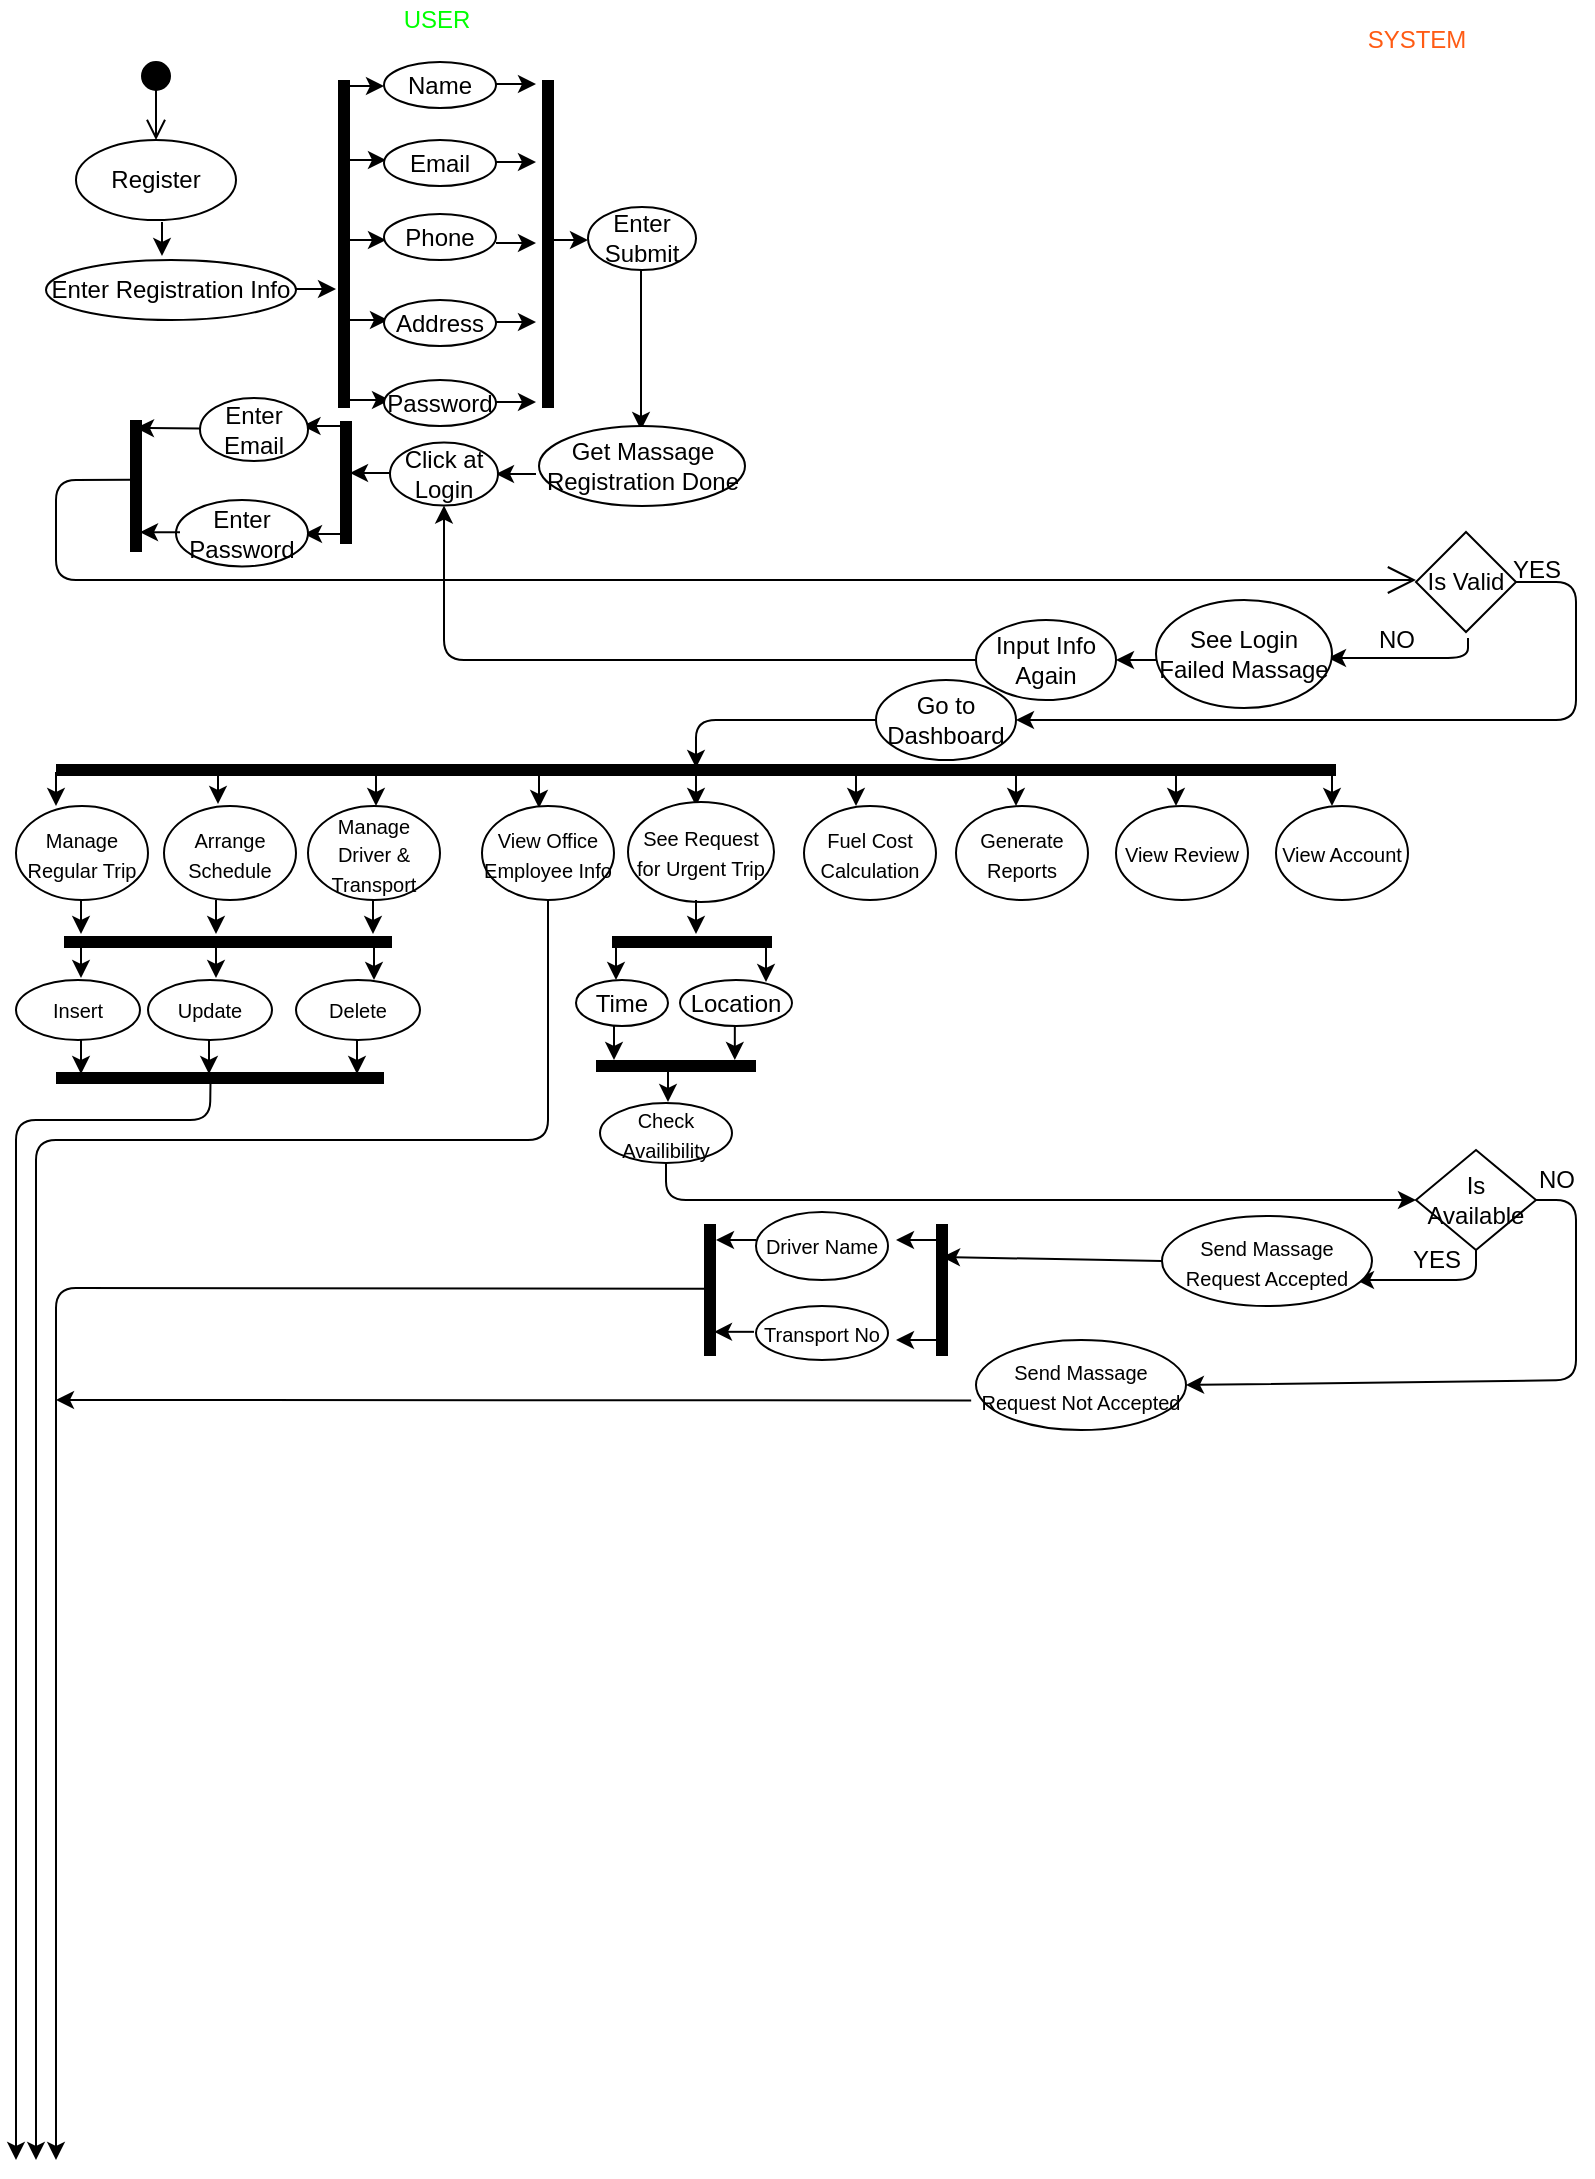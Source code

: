 <mxfile version="14.9.6" type="github">
  <diagram id="HthFx6uO3zYo_ckJuj4v" name="Page-1">
    <mxGraphModel dx="1221" dy="681" grid="1" gridSize="10" guides="1" tooltips="1" connect="1" arrows="1" fold="1" page="1" pageScale="1" pageWidth="827" pageHeight="1169" math="0" shadow="0">
      <root>
        <mxCell id="0" />
        <mxCell id="1" parent="0" />
        <mxCell id="RfUzpFnTfJlXqgFR28xh-3" value="" style="html=1;verticalAlign=bottom;startArrow=circle;startFill=1;endArrow=open;startSize=6;endSize=8;" edge="1" parent="1">
          <mxGeometry width="80" relative="1" as="geometry">
            <mxPoint x="90" y="30" as="sourcePoint" />
            <mxPoint x="90" y="70" as="targetPoint" />
          </mxGeometry>
        </mxCell>
        <mxCell id="RfUzpFnTfJlXqgFR28xh-4" value="Register" style="ellipse;whiteSpace=wrap;html=1;" vertex="1" parent="1">
          <mxGeometry x="50" y="70" width="80" height="40" as="geometry" />
        </mxCell>
        <mxCell id="RfUzpFnTfJlXqgFR28xh-6" value="" style="endArrow=classic;html=1;" edge="1" parent="1">
          <mxGeometry width="50" height="50" relative="1" as="geometry">
            <mxPoint x="93" y="111" as="sourcePoint" />
            <mxPoint x="93" y="128" as="targetPoint" />
          </mxGeometry>
        </mxCell>
        <mxCell id="RfUzpFnTfJlXqgFR28xh-7" value="Enter Registration Info" style="ellipse;whiteSpace=wrap;html=1;" vertex="1" parent="1">
          <mxGeometry x="35" y="130" width="125" height="30" as="geometry" />
        </mxCell>
        <mxCell id="RfUzpFnTfJlXqgFR28xh-8" value="" style="shape=line;html=1;strokeWidth=6;rotation=-90;" vertex="1" parent="1">
          <mxGeometry x="102" y="117" width="164" height="10" as="geometry" />
        </mxCell>
        <mxCell id="RfUzpFnTfJlXqgFR28xh-10" value="" style="endArrow=classic;html=1;" edge="1" parent="1">
          <mxGeometry width="50" height="50" relative="1" as="geometry">
            <mxPoint x="160" y="144.5" as="sourcePoint" />
            <mxPoint x="180" y="144.5" as="targetPoint" />
          </mxGeometry>
        </mxCell>
        <mxCell id="RfUzpFnTfJlXqgFR28xh-11" value="" style="endArrow=classic;html=1;" edge="1" parent="1">
          <mxGeometry width="50" height="50" relative="1" as="geometry">
            <mxPoint x="184" y="43" as="sourcePoint" />
            <mxPoint x="204" y="43" as="targetPoint" />
          </mxGeometry>
        </mxCell>
        <mxCell id="RfUzpFnTfJlXqgFR28xh-12" value="" style="endArrow=classic;html=1;" edge="1" parent="1">
          <mxGeometry width="50" height="50" relative="1" as="geometry">
            <mxPoint x="185" y="80" as="sourcePoint" />
            <mxPoint x="205" y="80" as="targetPoint" />
          </mxGeometry>
        </mxCell>
        <mxCell id="RfUzpFnTfJlXqgFR28xh-13" value="" style="endArrow=classic;html=1;" edge="1" parent="1">
          <mxGeometry width="50" height="50" relative="1" as="geometry">
            <mxPoint x="185" y="120" as="sourcePoint" />
            <mxPoint x="205" y="120" as="targetPoint" />
          </mxGeometry>
        </mxCell>
        <mxCell id="RfUzpFnTfJlXqgFR28xh-14" value="" style="endArrow=classic;html=1;" edge="1" parent="1">
          <mxGeometry width="50" height="50" relative="1" as="geometry">
            <mxPoint x="186" y="160" as="sourcePoint" />
            <mxPoint x="206" y="160" as="targetPoint" />
          </mxGeometry>
        </mxCell>
        <mxCell id="RfUzpFnTfJlXqgFR28xh-15" value="" style="endArrow=classic;html=1;" edge="1" parent="1">
          <mxGeometry width="50" height="50" relative="1" as="geometry">
            <mxPoint x="187" y="200" as="sourcePoint" />
            <mxPoint x="207" y="200" as="targetPoint" />
          </mxGeometry>
        </mxCell>
        <mxCell id="RfUzpFnTfJlXqgFR28xh-16" value="Name" style="ellipse;whiteSpace=wrap;html=1;" vertex="1" parent="1">
          <mxGeometry x="204" y="31" width="56" height="23" as="geometry" />
        </mxCell>
        <mxCell id="RfUzpFnTfJlXqgFR28xh-18" value="Email" style="ellipse;whiteSpace=wrap;html=1;" vertex="1" parent="1">
          <mxGeometry x="204" y="70" width="56" height="23" as="geometry" />
        </mxCell>
        <mxCell id="RfUzpFnTfJlXqgFR28xh-19" value="Phone" style="ellipse;whiteSpace=wrap;html=1;" vertex="1" parent="1">
          <mxGeometry x="204" y="107" width="56" height="23" as="geometry" />
        </mxCell>
        <mxCell id="RfUzpFnTfJlXqgFR28xh-20" value="Address" style="ellipse;whiteSpace=wrap;html=1;" vertex="1" parent="1">
          <mxGeometry x="204" y="150" width="56" height="23" as="geometry" />
        </mxCell>
        <mxCell id="RfUzpFnTfJlXqgFR28xh-21" value="Password" style="ellipse;whiteSpace=wrap;html=1;" vertex="1" parent="1">
          <mxGeometry x="204" y="190" width="56" height="23" as="geometry" />
        </mxCell>
        <mxCell id="RfUzpFnTfJlXqgFR28xh-22" value="" style="endArrow=classic;html=1;" edge="1" parent="1">
          <mxGeometry width="50" height="50" relative="1" as="geometry">
            <mxPoint x="260" y="42" as="sourcePoint" />
            <mxPoint x="280" y="42" as="targetPoint" />
          </mxGeometry>
        </mxCell>
        <mxCell id="RfUzpFnTfJlXqgFR28xh-23" value="" style="endArrow=classic;html=1;" edge="1" parent="1">
          <mxGeometry width="50" height="50" relative="1" as="geometry">
            <mxPoint x="260" y="81" as="sourcePoint" />
            <mxPoint x="280" y="81" as="targetPoint" />
          </mxGeometry>
        </mxCell>
        <mxCell id="RfUzpFnTfJlXqgFR28xh-24" value="" style="endArrow=classic;html=1;" edge="1" parent="1">
          <mxGeometry width="50" height="50" relative="1" as="geometry">
            <mxPoint x="260" y="121.5" as="sourcePoint" />
            <mxPoint x="280" y="121.5" as="targetPoint" />
          </mxGeometry>
        </mxCell>
        <mxCell id="RfUzpFnTfJlXqgFR28xh-25" value="" style="endArrow=classic;html=1;" edge="1" parent="1">
          <mxGeometry width="50" height="50" relative="1" as="geometry">
            <mxPoint x="260" y="161" as="sourcePoint" />
            <mxPoint x="280" y="161" as="targetPoint" />
          </mxGeometry>
        </mxCell>
        <mxCell id="RfUzpFnTfJlXqgFR28xh-26" value="" style="endArrow=classic;html=1;" edge="1" parent="1">
          <mxGeometry width="50" height="50" relative="1" as="geometry">
            <mxPoint x="260" y="201" as="sourcePoint" />
            <mxPoint x="280" y="201" as="targetPoint" />
          </mxGeometry>
        </mxCell>
        <mxCell id="RfUzpFnTfJlXqgFR28xh-27" value="" style="shape=line;html=1;strokeWidth=6;rotation=-90;" vertex="1" parent="1">
          <mxGeometry x="204" y="117" width="164" height="10" as="geometry" />
        </mxCell>
        <mxCell id="RfUzpFnTfJlXqgFR28xh-28" value="" style="endArrow=classic;html=1;" edge="1" parent="1">
          <mxGeometry width="50" height="50" relative="1" as="geometry">
            <mxPoint x="286" y="120" as="sourcePoint" />
            <mxPoint x="306" y="120" as="targetPoint" />
          </mxGeometry>
        </mxCell>
        <mxCell id="RfUzpFnTfJlXqgFR28xh-29" value="Enter Submit" style="ellipse;whiteSpace=wrap;html=1;" vertex="1" parent="1">
          <mxGeometry x="306" y="103.5" width="54" height="31.5" as="geometry" />
        </mxCell>
        <mxCell id="RfUzpFnTfJlXqgFR28xh-30" value="" style="endArrow=classic;html=1;" edge="1" parent="1">
          <mxGeometry width="50" height="50" relative="1" as="geometry">
            <mxPoint x="332.5" y="135" as="sourcePoint" />
            <mxPoint x="332.5" y="215" as="targetPoint" />
          </mxGeometry>
        </mxCell>
        <mxCell id="RfUzpFnTfJlXqgFR28xh-31" value="Get Massage Registration Done" style="ellipse;whiteSpace=wrap;html=1;" vertex="1" parent="1">
          <mxGeometry x="281.5" y="213" width="103" height="40" as="geometry" />
        </mxCell>
        <mxCell id="RfUzpFnTfJlXqgFR28xh-32" value="" style="endArrow=classic;html=1;" edge="1" parent="1">
          <mxGeometry width="50" height="50" relative="1" as="geometry">
            <mxPoint x="280" y="237" as="sourcePoint" />
            <mxPoint x="260" y="237" as="targetPoint" />
          </mxGeometry>
        </mxCell>
        <mxCell id="RfUzpFnTfJlXqgFR28xh-33" value="Click at Login" style="ellipse;whiteSpace=wrap;html=1;" vertex="1" parent="1">
          <mxGeometry x="207" y="221.25" width="54" height="31.5" as="geometry" />
        </mxCell>
        <mxCell id="RfUzpFnTfJlXqgFR28xh-34" value="" style="endArrow=classic;html=1;" edge="1" parent="1">
          <mxGeometry width="50" height="50" relative="1" as="geometry">
            <mxPoint x="207" y="236.5" as="sourcePoint" />
            <mxPoint x="187" y="236.5" as="targetPoint" />
          </mxGeometry>
        </mxCell>
        <mxCell id="RfUzpFnTfJlXqgFR28xh-35" value="" style="shape=line;html=1;strokeWidth=6;rotation=-90;" vertex="1" parent="1">
          <mxGeometry x="154.25" y="236.25" width="61.5" height="10" as="geometry" />
        </mxCell>
        <mxCell id="RfUzpFnTfJlXqgFR28xh-36" value="" style="endArrow=classic;html=1;" edge="1" parent="1">
          <mxGeometry width="50" height="50" relative="1" as="geometry">
            <mxPoint x="183.25" y="213" as="sourcePoint" />
            <mxPoint x="163.25" y="213" as="targetPoint" />
          </mxGeometry>
        </mxCell>
        <mxCell id="RfUzpFnTfJlXqgFR28xh-37" value="" style="endArrow=classic;html=1;" edge="1" parent="1">
          <mxGeometry width="50" height="50" relative="1" as="geometry">
            <mxPoint x="184" y="267" as="sourcePoint" />
            <mxPoint x="164" y="267" as="targetPoint" />
          </mxGeometry>
        </mxCell>
        <mxCell id="RfUzpFnTfJlXqgFR28xh-38" value="Enter Email" style="ellipse;whiteSpace=wrap;html=1;" vertex="1" parent="1">
          <mxGeometry x="112" y="199" width="54" height="31.5" as="geometry" />
        </mxCell>
        <mxCell id="RfUzpFnTfJlXqgFR28xh-39" value="Enter Password" style="ellipse;whiteSpace=wrap;html=1;" vertex="1" parent="1">
          <mxGeometry x="100" y="250" width="66" height="33.25" as="geometry" />
        </mxCell>
        <mxCell id="RfUzpFnTfJlXqgFR28xh-40" value="" style="shape=line;html=1;strokeWidth=6;rotation=-90;" vertex="1" parent="1">
          <mxGeometry x="47" y="238" width="66" height="10" as="geometry" />
        </mxCell>
        <mxCell id="RfUzpFnTfJlXqgFR28xh-41" value="" style="endArrow=classic;html=1;" edge="1" parent="1">
          <mxGeometry width="50" height="50" relative="1" as="geometry">
            <mxPoint x="112" y="214.25" as="sourcePoint" />
            <mxPoint x="80" y="214" as="targetPoint" />
          </mxGeometry>
        </mxCell>
        <mxCell id="RfUzpFnTfJlXqgFR28xh-42" value="" style="endArrow=classic;html=1;" edge="1" parent="1">
          <mxGeometry width="50" height="50" relative="1" as="geometry">
            <mxPoint x="102" y="266.13" as="sourcePoint" />
            <mxPoint x="82" y="266.13" as="targetPoint" />
          </mxGeometry>
        </mxCell>
        <mxCell id="RfUzpFnTfJlXqgFR28xh-43" value="" style="endArrow=open;endFill=1;endSize=12;html=1;exitX=0.548;exitY=0.3;exitDx=0;exitDy=0;exitPerimeter=0;" edge="1" parent="1" source="RfUzpFnTfJlXqgFR28xh-40">
          <mxGeometry width="160" relative="1" as="geometry">
            <mxPoint x="330" y="170" as="sourcePoint" />
            <mxPoint x="720" y="290" as="targetPoint" />
            <Array as="points">
              <mxPoint x="40" y="240" />
              <mxPoint x="40" y="290" />
            </Array>
          </mxGeometry>
        </mxCell>
        <mxCell id="RfUzpFnTfJlXqgFR28xh-44" value="&lt;font color=&quot;#00ff00&quot;&gt;USER&lt;/font&gt;" style="text;html=1;align=center;verticalAlign=middle;resizable=0;points=[];autosize=1;strokeColor=none;" vertex="1" parent="1">
          <mxGeometry x="205" width="50" height="20" as="geometry" />
        </mxCell>
        <mxCell id="RfUzpFnTfJlXqgFR28xh-45" value="&lt;font color=&quot;#ff5b14&quot;&gt;SYSTEM&lt;/font&gt;" style="text;html=1;align=center;verticalAlign=middle;resizable=0;points=[];autosize=1;strokeColor=none;" vertex="1" parent="1">
          <mxGeometry x="685" y="10" width="70" height="20" as="geometry" />
        </mxCell>
        <mxCell id="RfUzpFnTfJlXqgFR28xh-46" value="Is Valid" style="rhombus;whiteSpace=wrap;html=1;strokeColor=#000000;" vertex="1" parent="1">
          <mxGeometry x="720" y="266" width="50" height="50" as="geometry" />
        </mxCell>
        <mxCell id="RfUzpFnTfJlXqgFR28xh-47" value="" style="endArrow=classic;html=1;" edge="1" parent="1">
          <mxGeometry width="50" height="50" relative="1" as="geometry">
            <mxPoint x="746" y="319" as="sourcePoint" />
            <mxPoint x="676" y="329" as="targetPoint" />
            <Array as="points">
              <mxPoint x="746" y="329" />
            </Array>
          </mxGeometry>
        </mxCell>
        <mxCell id="RfUzpFnTfJlXqgFR28xh-48" value="NO" style="text;html=1;align=center;verticalAlign=middle;resizable=0;points=[];autosize=1;strokeColor=none;" vertex="1" parent="1">
          <mxGeometry x="695" y="310" width="30" height="20" as="geometry" />
        </mxCell>
        <mxCell id="RfUzpFnTfJlXqgFR28xh-49" value="See Login Failed Massage" style="ellipse;whiteSpace=wrap;html=1;" vertex="1" parent="1">
          <mxGeometry x="590" y="300" width="88" height="54" as="geometry" />
        </mxCell>
        <mxCell id="RfUzpFnTfJlXqgFR28xh-50" value="" style="endArrow=classic;html=1;" edge="1" parent="1">
          <mxGeometry width="50" height="50" relative="1" as="geometry">
            <mxPoint x="590" y="330" as="sourcePoint" />
            <mxPoint x="570" y="330" as="targetPoint" />
          </mxGeometry>
        </mxCell>
        <mxCell id="RfUzpFnTfJlXqgFR28xh-51" value="Input Info Again" style="ellipse;whiteSpace=wrap;html=1;" vertex="1" parent="1">
          <mxGeometry x="500" y="310" width="70" height="40" as="geometry" />
        </mxCell>
        <mxCell id="RfUzpFnTfJlXqgFR28xh-52" value="" style="endArrow=classic;html=1;exitX=0;exitY=0.5;exitDx=0;exitDy=0;entryX=0.5;entryY=1;entryDx=0;entryDy=0;" edge="1" parent="1" source="RfUzpFnTfJlXqgFR28xh-51" target="RfUzpFnTfJlXqgFR28xh-33">
          <mxGeometry width="50" height="50" relative="1" as="geometry">
            <mxPoint x="390" y="190" as="sourcePoint" />
            <mxPoint x="440" y="140" as="targetPoint" />
            <Array as="points">
              <mxPoint x="234" y="330" />
            </Array>
          </mxGeometry>
        </mxCell>
        <mxCell id="RfUzpFnTfJlXqgFR28xh-53" value="" style="endArrow=classic;html=1;exitX=1;exitY=0.5;exitDx=0;exitDy=0;" edge="1" parent="1" source="RfUzpFnTfJlXqgFR28xh-46">
          <mxGeometry width="50" height="50" relative="1" as="geometry">
            <mxPoint x="390" y="290" as="sourcePoint" />
            <mxPoint x="520" y="360" as="targetPoint" />
            <Array as="points">
              <mxPoint x="800" y="291" />
              <mxPoint x="800" y="360" />
            </Array>
          </mxGeometry>
        </mxCell>
        <mxCell id="RfUzpFnTfJlXqgFR28xh-54" value="YES" style="text;html=1;align=center;verticalAlign=middle;resizable=0;points=[];autosize=1;strokeColor=none;" vertex="1" parent="1">
          <mxGeometry x="760" y="275" width="40" height="20" as="geometry" />
        </mxCell>
        <mxCell id="RfUzpFnTfJlXqgFR28xh-55" value="" style="shape=line;html=1;strokeWidth=6;rotation=0;" vertex="1" parent="1">
          <mxGeometry x="40" y="380" width="640" height="10" as="geometry" />
        </mxCell>
        <mxCell id="RfUzpFnTfJlXqgFR28xh-56" value="" style="endArrow=classic;html=1;" edge="1" parent="1">
          <mxGeometry width="50" height="50" relative="1" as="geometry">
            <mxPoint x="40" y="386" as="sourcePoint" />
            <mxPoint x="40" y="403" as="targetPoint" />
          </mxGeometry>
        </mxCell>
        <mxCell id="RfUzpFnTfJlXqgFR28xh-57" value="" style="endArrow=classic;html=1;" edge="1" parent="1">
          <mxGeometry width="50" height="50" relative="1" as="geometry">
            <mxPoint x="121" y="385" as="sourcePoint" />
            <mxPoint x="121" y="402" as="targetPoint" />
          </mxGeometry>
        </mxCell>
        <mxCell id="RfUzpFnTfJlXqgFR28xh-58" value="" style="endArrow=classic;html=1;" edge="1" parent="1">
          <mxGeometry width="50" height="50" relative="1" as="geometry">
            <mxPoint x="200" y="386" as="sourcePoint" />
            <mxPoint x="200" y="403" as="targetPoint" />
          </mxGeometry>
        </mxCell>
        <mxCell id="RfUzpFnTfJlXqgFR28xh-59" value="" style="endArrow=classic;html=1;" edge="1" parent="1">
          <mxGeometry width="50" height="50" relative="1" as="geometry">
            <mxPoint x="281.5" y="387" as="sourcePoint" />
            <mxPoint x="281.5" y="404" as="targetPoint" />
          </mxGeometry>
        </mxCell>
        <mxCell id="RfUzpFnTfJlXqgFR28xh-60" value="" style="endArrow=classic;html=1;" edge="1" parent="1">
          <mxGeometry width="50" height="50" relative="1" as="geometry">
            <mxPoint x="360" y="386" as="sourcePoint" />
            <mxPoint x="360" y="403" as="targetPoint" />
          </mxGeometry>
        </mxCell>
        <mxCell id="RfUzpFnTfJlXqgFR28xh-61" value="" style="endArrow=classic;html=1;" edge="1" parent="1">
          <mxGeometry width="50" height="50" relative="1" as="geometry">
            <mxPoint x="440" y="386" as="sourcePoint" />
            <mxPoint x="440" y="403" as="targetPoint" />
          </mxGeometry>
        </mxCell>
        <mxCell id="RfUzpFnTfJlXqgFR28xh-62" value="" style="endArrow=classic;html=1;" edge="1" parent="1">
          <mxGeometry width="50" height="50" relative="1" as="geometry">
            <mxPoint x="520" y="386" as="sourcePoint" />
            <mxPoint x="520" y="403" as="targetPoint" />
          </mxGeometry>
        </mxCell>
        <mxCell id="RfUzpFnTfJlXqgFR28xh-63" value="" style="endArrow=classic;html=1;" edge="1" parent="1">
          <mxGeometry width="50" height="50" relative="1" as="geometry">
            <mxPoint x="600" y="386" as="sourcePoint" />
            <mxPoint x="600" y="403" as="targetPoint" />
          </mxGeometry>
        </mxCell>
        <mxCell id="RfUzpFnTfJlXqgFR28xh-64" value="" style="endArrow=classic;html=1;" edge="1" parent="1">
          <mxGeometry width="50" height="50" relative="1" as="geometry">
            <mxPoint x="678" y="386" as="sourcePoint" />
            <mxPoint x="678" y="403" as="targetPoint" />
          </mxGeometry>
        </mxCell>
        <mxCell id="RfUzpFnTfJlXqgFR28xh-65" value="&lt;font style=&quot;font-size: 10px&quot;&gt;Manage Regular Trip&lt;/font&gt;" style="ellipse;whiteSpace=wrap;html=1;" vertex="1" parent="1">
          <mxGeometry x="20" y="403" width="66" height="47" as="geometry" />
        </mxCell>
        <mxCell id="RfUzpFnTfJlXqgFR28xh-66" value="&lt;font style=&quot;font-size: 10px&quot;&gt;Arrange Schedule&lt;/font&gt;" style="ellipse;whiteSpace=wrap;html=1;" vertex="1" parent="1">
          <mxGeometry x="94" y="403" width="66" height="47" as="geometry" />
        </mxCell>
        <mxCell id="RfUzpFnTfJlXqgFR28xh-67" value="&lt;font style=&quot;font-size: 10px&quot;&gt;Manage Driver &amp;amp; Transport&lt;/font&gt;" style="ellipse;whiteSpace=wrap;html=1;" vertex="1" parent="1">
          <mxGeometry x="166" y="403" width="66" height="47" as="geometry" />
        </mxCell>
        <mxCell id="RfUzpFnTfJlXqgFR28xh-68" value="&lt;font style=&quot;font-size: 10px&quot;&gt;View Office Employee Info&lt;/font&gt;" style="ellipse;whiteSpace=wrap;html=1;" vertex="1" parent="1">
          <mxGeometry x="253" y="403" width="66" height="47" as="geometry" />
        </mxCell>
        <mxCell id="RfUzpFnTfJlXqgFR28xh-69" value="&lt;font style=&quot;font-size: 10px&quot;&gt;See Request for Urgent Trip&lt;/font&gt;" style="ellipse;whiteSpace=wrap;html=1;" vertex="1" parent="1">
          <mxGeometry x="326" y="401" width="73" height="50" as="geometry" />
        </mxCell>
        <mxCell id="RfUzpFnTfJlXqgFR28xh-70" value="&lt;font style=&quot;font-size: 10px&quot;&gt;Fuel Cost Calculation&lt;/font&gt;" style="ellipse;whiteSpace=wrap;html=1;" vertex="1" parent="1">
          <mxGeometry x="414" y="403" width="66" height="47" as="geometry" />
        </mxCell>
        <mxCell id="RfUzpFnTfJlXqgFR28xh-71" value="&lt;font style=&quot;font-size: 10px&quot;&gt;Generate Reports&lt;/font&gt;" style="ellipse;whiteSpace=wrap;html=1;" vertex="1" parent="1">
          <mxGeometry x="490" y="403" width="66" height="47" as="geometry" />
        </mxCell>
        <mxCell id="RfUzpFnTfJlXqgFR28xh-72" value="&lt;font style=&quot;font-size: 10px&quot;&gt;View Review&lt;/font&gt;" style="ellipse;whiteSpace=wrap;html=1;" vertex="1" parent="1">
          <mxGeometry x="570" y="403" width="66" height="47" as="geometry" />
        </mxCell>
        <mxCell id="RfUzpFnTfJlXqgFR28xh-73" value="&lt;font style=&quot;font-size: 10px&quot;&gt;View Account&lt;/font&gt;" style="ellipse;whiteSpace=wrap;html=1;" vertex="1" parent="1">
          <mxGeometry x="650" y="403" width="66" height="47" as="geometry" />
        </mxCell>
        <mxCell id="RfUzpFnTfJlXqgFR28xh-74" value="" style="endArrow=classic;html=1;" edge="1" parent="1">
          <mxGeometry width="50" height="50" relative="1" as="geometry">
            <mxPoint x="52.5" y="450" as="sourcePoint" />
            <mxPoint x="52.5" y="467" as="targetPoint" />
          </mxGeometry>
        </mxCell>
        <mxCell id="RfUzpFnTfJlXqgFR28xh-75" value="" style="endArrow=classic;html=1;" edge="1" parent="1">
          <mxGeometry width="50" height="50" relative="1" as="geometry">
            <mxPoint x="120" y="450" as="sourcePoint" />
            <mxPoint x="120" y="467" as="targetPoint" />
          </mxGeometry>
        </mxCell>
        <mxCell id="RfUzpFnTfJlXqgFR28xh-76" value="" style="endArrow=classic;html=1;" edge="1" parent="1">
          <mxGeometry width="50" height="50" relative="1" as="geometry">
            <mxPoint x="198.5" y="450" as="sourcePoint" />
            <mxPoint x="198.5" y="467" as="targetPoint" />
          </mxGeometry>
        </mxCell>
        <mxCell id="RfUzpFnTfJlXqgFR28xh-77" value="" style="shape=line;html=1;strokeWidth=6;rotation=0;" vertex="1" parent="1">
          <mxGeometry x="44" y="466" width="164" height="10" as="geometry" />
        </mxCell>
        <mxCell id="RfUzpFnTfJlXqgFR28xh-78" value="" style="endArrow=classic;html=1;" edge="1" parent="1">
          <mxGeometry width="50" height="50" relative="1" as="geometry">
            <mxPoint x="52.5" y="472" as="sourcePoint" />
            <mxPoint x="52.5" y="489" as="targetPoint" />
          </mxGeometry>
        </mxCell>
        <mxCell id="RfUzpFnTfJlXqgFR28xh-79" value="" style="endArrow=classic;html=1;" edge="1" parent="1">
          <mxGeometry width="50" height="50" relative="1" as="geometry">
            <mxPoint x="120" y="472" as="sourcePoint" />
            <mxPoint x="120" y="489" as="targetPoint" />
          </mxGeometry>
        </mxCell>
        <mxCell id="RfUzpFnTfJlXqgFR28xh-80" value="" style="endArrow=classic;html=1;" edge="1" parent="1">
          <mxGeometry width="50" height="50" relative="1" as="geometry">
            <mxPoint x="199" y="473" as="sourcePoint" />
            <mxPoint x="199" y="490" as="targetPoint" />
          </mxGeometry>
        </mxCell>
        <mxCell id="RfUzpFnTfJlXqgFR28xh-81" value="&lt;font style=&quot;font-size: 10px&quot;&gt;Insert&lt;/font&gt;" style="ellipse;whiteSpace=wrap;html=1;" vertex="1" parent="1">
          <mxGeometry x="20" y="490" width="62" height="30" as="geometry" />
        </mxCell>
        <mxCell id="RfUzpFnTfJlXqgFR28xh-82" value="&lt;font style=&quot;font-size: 10px&quot;&gt;Update&lt;/font&gt;" style="ellipse;whiteSpace=wrap;html=1;" vertex="1" parent="1">
          <mxGeometry x="86" y="490" width="62" height="30" as="geometry" />
        </mxCell>
        <mxCell id="RfUzpFnTfJlXqgFR28xh-83" value="&lt;font style=&quot;font-size: 10px&quot;&gt;Delete&lt;/font&gt;" style="ellipse;whiteSpace=wrap;html=1;" vertex="1" parent="1">
          <mxGeometry x="160" y="490" width="62" height="30" as="geometry" />
        </mxCell>
        <mxCell id="RfUzpFnTfJlXqgFR28xh-84" value="" style="endArrow=classic;html=1;" edge="1" parent="1">
          <mxGeometry width="50" height="50" relative="1" as="geometry">
            <mxPoint x="52.5" y="520" as="sourcePoint" />
            <mxPoint x="52.5" y="537" as="targetPoint" />
          </mxGeometry>
        </mxCell>
        <mxCell id="RfUzpFnTfJlXqgFR28xh-85" value="" style="endArrow=classic;html=1;" edge="1" parent="1">
          <mxGeometry width="50" height="50" relative="1" as="geometry">
            <mxPoint x="116.5" y="520" as="sourcePoint" />
            <mxPoint x="116.5" y="537" as="targetPoint" />
          </mxGeometry>
        </mxCell>
        <mxCell id="RfUzpFnTfJlXqgFR28xh-86" value="" style="endArrow=classic;html=1;" edge="1" parent="1">
          <mxGeometry width="50" height="50" relative="1" as="geometry">
            <mxPoint x="190.5" y="520" as="sourcePoint" />
            <mxPoint x="190.5" y="537" as="targetPoint" />
          </mxGeometry>
        </mxCell>
        <mxCell id="RfUzpFnTfJlXqgFR28xh-87" value="" style="shape=line;html=1;strokeWidth=6;rotation=0;" vertex="1" parent="1">
          <mxGeometry x="40" y="534" width="164" height="10" as="geometry" />
        </mxCell>
        <mxCell id="RfUzpFnTfJlXqgFR28xh-88" value="" style="endArrow=classic;html=1;exitX=0.471;exitY=0.74;exitDx=0;exitDy=0;exitPerimeter=0;" edge="1" parent="1" source="RfUzpFnTfJlXqgFR28xh-87">
          <mxGeometry width="50" height="50" relative="1" as="geometry">
            <mxPoint x="390" y="700" as="sourcePoint" />
            <mxPoint x="20" y="1080" as="targetPoint" />
            <Array as="points">
              <mxPoint x="117" y="560" />
              <mxPoint x="20" y="560" />
            </Array>
          </mxGeometry>
        </mxCell>
        <mxCell id="RfUzpFnTfJlXqgFR28xh-89" value="" style="endArrow=classic;html=1;exitX=0.5;exitY=1;exitDx=0;exitDy=0;" edge="1" parent="1" source="RfUzpFnTfJlXqgFR28xh-68">
          <mxGeometry width="50" height="50" relative="1" as="geometry">
            <mxPoint x="127.244" y="551.4" as="sourcePoint" />
            <mxPoint x="30" y="1080" as="targetPoint" />
            <Array as="points">
              <mxPoint x="286" y="570" />
              <mxPoint x="30" y="570" />
            </Array>
          </mxGeometry>
        </mxCell>
        <mxCell id="RfUzpFnTfJlXqgFR28xh-91" value="" style="endArrow=classic;html=1;" edge="1" parent="1">
          <mxGeometry width="50" height="50" relative="1" as="geometry">
            <mxPoint x="360" y="450" as="sourcePoint" />
            <mxPoint x="360" y="467" as="targetPoint" />
          </mxGeometry>
        </mxCell>
        <mxCell id="RfUzpFnTfJlXqgFR28xh-92" value="" style="shape=line;html=1;strokeWidth=6;rotation=0;" vertex="1" parent="1">
          <mxGeometry x="318" y="466" width="80" height="10" as="geometry" />
        </mxCell>
        <mxCell id="RfUzpFnTfJlXqgFR28xh-93" value="" style="endArrow=classic;html=1;" edge="1" parent="1">
          <mxGeometry width="50" height="50" relative="1" as="geometry">
            <mxPoint x="320" y="473" as="sourcePoint" />
            <mxPoint x="320" y="490" as="targetPoint" />
          </mxGeometry>
        </mxCell>
        <mxCell id="RfUzpFnTfJlXqgFR28xh-94" value="" style="endArrow=classic;html=1;" edge="1" parent="1">
          <mxGeometry width="50" height="50" relative="1" as="geometry">
            <mxPoint x="395" y="474" as="sourcePoint" />
            <mxPoint x="395" y="491" as="targetPoint" />
          </mxGeometry>
        </mxCell>
        <mxCell id="RfUzpFnTfJlXqgFR28xh-95" value="Time" style="ellipse;whiteSpace=wrap;html=1;" vertex="1" parent="1">
          <mxGeometry x="300" y="490" width="46" height="23" as="geometry" />
        </mxCell>
        <mxCell id="RfUzpFnTfJlXqgFR28xh-96" value="Location" style="ellipse;whiteSpace=wrap;html=1;" vertex="1" parent="1">
          <mxGeometry x="352" y="490" width="56" height="23" as="geometry" />
        </mxCell>
        <mxCell id="RfUzpFnTfJlXqgFR28xh-97" value="" style="endArrow=classic;html=1;" edge="1" parent="1">
          <mxGeometry width="50" height="50" relative="1" as="geometry">
            <mxPoint x="319" y="513" as="sourcePoint" />
            <mxPoint x="319" y="530" as="targetPoint" />
          </mxGeometry>
        </mxCell>
        <mxCell id="RfUzpFnTfJlXqgFR28xh-98" value="" style="endArrow=classic;html=1;" edge="1" parent="1">
          <mxGeometry width="50" height="50" relative="1" as="geometry">
            <mxPoint x="379.41" y="513" as="sourcePoint" />
            <mxPoint x="379.41" y="530" as="targetPoint" />
          </mxGeometry>
        </mxCell>
        <mxCell id="RfUzpFnTfJlXqgFR28xh-99" value="" style="shape=line;html=1;strokeWidth=6;rotation=0;" vertex="1" parent="1">
          <mxGeometry x="310" y="528" width="80" height="10" as="geometry" />
        </mxCell>
        <mxCell id="RfUzpFnTfJlXqgFR28xh-100" value="" style="endArrow=classic;html=1;" edge="1" parent="1">
          <mxGeometry width="50" height="50" relative="1" as="geometry">
            <mxPoint x="346" y="534" as="sourcePoint" />
            <mxPoint x="346" y="551" as="targetPoint" />
          </mxGeometry>
        </mxCell>
        <mxCell id="RfUzpFnTfJlXqgFR28xh-101" value="&lt;font style=&quot;font-size: 10px&quot;&gt;Check Availibility&lt;/font&gt;" style="ellipse;whiteSpace=wrap;html=1;" vertex="1" parent="1">
          <mxGeometry x="312" y="551.5" width="66" height="30" as="geometry" />
        </mxCell>
        <mxCell id="RfUzpFnTfJlXqgFR28xh-102" value="" style="endArrow=classic;html=1;exitX=0.5;exitY=1;exitDx=0;exitDy=0;" edge="1" parent="1" source="RfUzpFnTfJlXqgFR28xh-101">
          <mxGeometry width="50" height="50" relative="1" as="geometry">
            <mxPoint x="420" y="590" as="sourcePoint" />
            <mxPoint x="720" y="600" as="targetPoint" />
            <Array as="points">
              <mxPoint x="345" y="600" />
            </Array>
          </mxGeometry>
        </mxCell>
        <mxCell id="RfUzpFnTfJlXqgFR28xh-103" value="Go to Dashboard" style="ellipse;whiteSpace=wrap;html=1;" vertex="1" parent="1">
          <mxGeometry x="450" y="340" width="70" height="40" as="geometry" />
        </mxCell>
        <mxCell id="RfUzpFnTfJlXqgFR28xh-104" value="" style="endArrow=classic;html=1;exitX=0;exitY=0.5;exitDx=0;exitDy=0;entryX=0.5;entryY=0.394;entryDx=0;entryDy=0;entryPerimeter=0;" edge="1" parent="1" source="RfUzpFnTfJlXqgFR28xh-103" target="RfUzpFnTfJlXqgFR28xh-55">
          <mxGeometry width="50" height="50" relative="1" as="geometry">
            <mxPoint x="450" y="540" as="sourcePoint" />
            <mxPoint x="500" y="490" as="targetPoint" />
            <Array as="points">
              <mxPoint x="360" y="360" />
            </Array>
          </mxGeometry>
        </mxCell>
        <mxCell id="RfUzpFnTfJlXqgFR28xh-105" value="Is Available" style="rhombus;whiteSpace=wrap;html=1;strokeColor=#000000;" vertex="1" parent="1">
          <mxGeometry x="720" y="575" width="60" height="50" as="geometry" />
        </mxCell>
        <mxCell id="RfUzpFnTfJlXqgFR28xh-106" value="" style="endArrow=classic;html=1;exitX=0.5;exitY=1;exitDx=0;exitDy=0;" edge="1" parent="1" source="RfUzpFnTfJlXqgFR28xh-105">
          <mxGeometry width="50" height="50" relative="1" as="geometry">
            <mxPoint x="450" y="530" as="sourcePoint" />
            <mxPoint x="690" y="640" as="targetPoint" />
            <Array as="points">
              <mxPoint x="750" y="640" />
            </Array>
          </mxGeometry>
        </mxCell>
        <mxCell id="RfUzpFnTfJlXqgFR28xh-107" value="&lt;font style=&quot;font-size: 10px&quot;&gt;Send Massage Request Accepted&lt;/font&gt;" style="ellipse;whiteSpace=wrap;html=1;" vertex="1" parent="1">
          <mxGeometry x="593" y="608" width="105" height="45" as="geometry" />
        </mxCell>
        <mxCell id="RfUzpFnTfJlXqgFR28xh-108" value="" style="endArrow=classic;html=1;exitX=1;exitY=0.5;exitDx=0;exitDy=0;entryX=1;entryY=0.5;entryDx=0;entryDy=0;" edge="1" parent="1" source="RfUzpFnTfJlXqgFR28xh-105" target="RfUzpFnTfJlXqgFR28xh-109">
          <mxGeometry width="50" height="50" relative="1" as="geometry">
            <mxPoint x="450" y="750" as="sourcePoint" />
            <mxPoint x="600" y="660" as="targetPoint" />
            <Array as="points">
              <mxPoint x="800" y="600" />
              <mxPoint x="800" y="690" />
            </Array>
          </mxGeometry>
        </mxCell>
        <mxCell id="RfUzpFnTfJlXqgFR28xh-109" value="&lt;font style=&quot;font-size: 10px&quot;&gt;Send Massage Request Not Accepted&lt;/font&gt;" style="ellipse;whiteSpace=wrap;html=1;" vertex="1" parent="1">
          <mxGeometry x="500" y="670" width="105" height="45" as="geometry" />
        </mxCell>
        <mxCell id="RfUzpFnTfJlXqgFR28xh-110" value="YES" style="text;html=1;align=center;verticalAlign=middle;resizable=0;points=[];autosize=1;strokeColor=none;" vertex="1" parent="1">
          <mxGeometry x="710" y="620" width="40" height="20" as="geometry" />
        </mxCell>
        <mxCell id="RfUzpFnTfJlXqgFR28xh-111" value="NO" style="text;html=1;align=center;verticalAlign=middle;resizable=0;points=[];autosize=1;strokeColor=none;" vertex="1" parent="1">
          <mxGeometry x="775" y="580" width="30" height="20" as="geometry" />
        </mxCell>
        <mxCell id="RfUzpFnTfJlXqgFR28xh-112" value="" style="endArrow=classic;html=1;exitX=0;exitY=0.5;exitDx=0;exitDy=0;entryX=0.75;entryY=0.5;entryDx=0;entryDy=0;entryPerimeter=0;" edge="1" parent="1" source="RfUzpFnTfJlXqgFR28xh-107" target="RfUzpFnTfJlXqgFR28xh-113">
          <mxGeometry width="50" height="50" relative="1" as="geometry">
            <mxPoint x="450" y="750" as="sourcePoint" />
            <mxPoint x="490" y="630" as="targetPoint" />
          </mxGeometry>
        </mxCell>
        <mxCell id="RfUzpFnTfJlXqgFR28xh-113" value="" style="shape=line;html=1;strokeWidth=6;rotation=-90;" vertex="1" parent="1">
          <mxGeometry x="450" y="640" width="66" height="10" as="geometry" />
        </mxCell>
        <mxCell id="RfUzpFnTfJlXqgFR28xh-114" value="" style="endArrow=classic;html=1;" edge="1" parent="1">
          <mxGeometry width="50" height="50" relative="1" as="geometry">
            <mxPoint x="480" y="620" as="sourcePoint" />
            <mxPoint x="460" y="620" as="targetPoint" />
          </mxGeometry>
        </mxCell>
        <mxCell id="RfUzpFnTfJlXqgFR28xh-115" value="" style="endArrow=classic;html=1;" edge="1" parent="1">
          <mxGeometry width="50" height="50" relative="1" as="geometry">
            <mxPoint x="480" y="670" as="sourcePoint" />
            <mxPoint x="460" y="670" as="targetPoint" />
          </mxGeometry>
        </mxCell>
        <mxCell id="RfUzpFnTfJlXqgFR28xh-116" value="&lt;font style=&quot;font-size: 10px&quot;&gt;Driver Name&lt;/font&gt;" style="ellipse;whiteSpace=wrap;html=1;" vertex="1" parent="1">
          <mxGeometry x="390" y="606" width="66" height="34" as="geometry" />
        </mxCell>
        <mxCell id="RfUzpFnTfJlXqgFR28xh-117" value="&lt;font style=&quot;font-size: 10px&quot;&gt;Transport No&lt;/font&gt;" style="ellipse;whiteSpace=wrap;html=1;" vertex="1" parent="1">
          <mxGeometry x="390" y="653" width="66" height="27" as="geometry" />
        </mxCell>
        <mxCell id="RfUzpFnTfJlXqgFR28xh-119" value="" style="endArrow=classic;html=1;" edge="1" parent="1">
          <mxGeometry width="50" height="50" relative="1" as="geometry">
            <mxPoint x="389" y="665.91" as="sourcePoint" />
            <mxPoint x="369" y="665.91" as="targetPoint" />
          </mxGeometry>
        </mxCell>
        <mxCell id="RfUzpFnTfJlXqgFR28xh-120" value="" style="endArrow=classic;html=1;" edge="1" parent="1">
          <mxGeometry width="50" height="50" relative="1" as="geometry">
            <mxPoint x="390" y="620" as="sourcePoint" />
            <mxPoint x="370" y="620" as="targetPoint" />
          </mxGeometry>
        </mxCell>
        <mxCell id="RfUzpFnTfJlXqgFR28xh-121" value="" style="shape=line;html=1;strokeWidth=6;rotation=-90;" vertex="1" parent="1">
          <mxGeometry x="334" y="640" width="66" height="10" as="geometry" />
        </mxCell>
        <mxCell id="RfUzpFnTfJlXqgFR28xh-122" value="" style="endArrow=classic;html=1;" edge="1" parent="1">
          <mxGeometry width="50" height="50" relative="1" as="geometry">
            <mxPoint x="366" y="644.41" as="sourcePoint" />
            <mxPoint x="40" y="1080" as="targetPoint" />
            <Array as="points">
              <mxPoint x="40" y="644" />
            </Array>
          </mxGeometry>
        </mxCell>
        <mxCell id="RfUzpFnTfJlXqgFR28xh-123" value="" style="endArrow=classic;html=1;exitX=-0.023;exitY=0.671;exitDx=0;exitDy=0;exitPerimeter=0;" edge="1" parent="1" source="RfUzpFnTfJlXqgFR28xh-109">
          <mxGeometry width="50" height="50" relative="1" as="geometry">
            <mxPoint x="450" y="770" as="sourcePoint" />
            <mxPoint x="40" y="700" as="targetPoint" />
          </mxGeometry>
        </mxCell>
      </root>
    </mxGraphModel>
  </diagram>
</mxfile>
